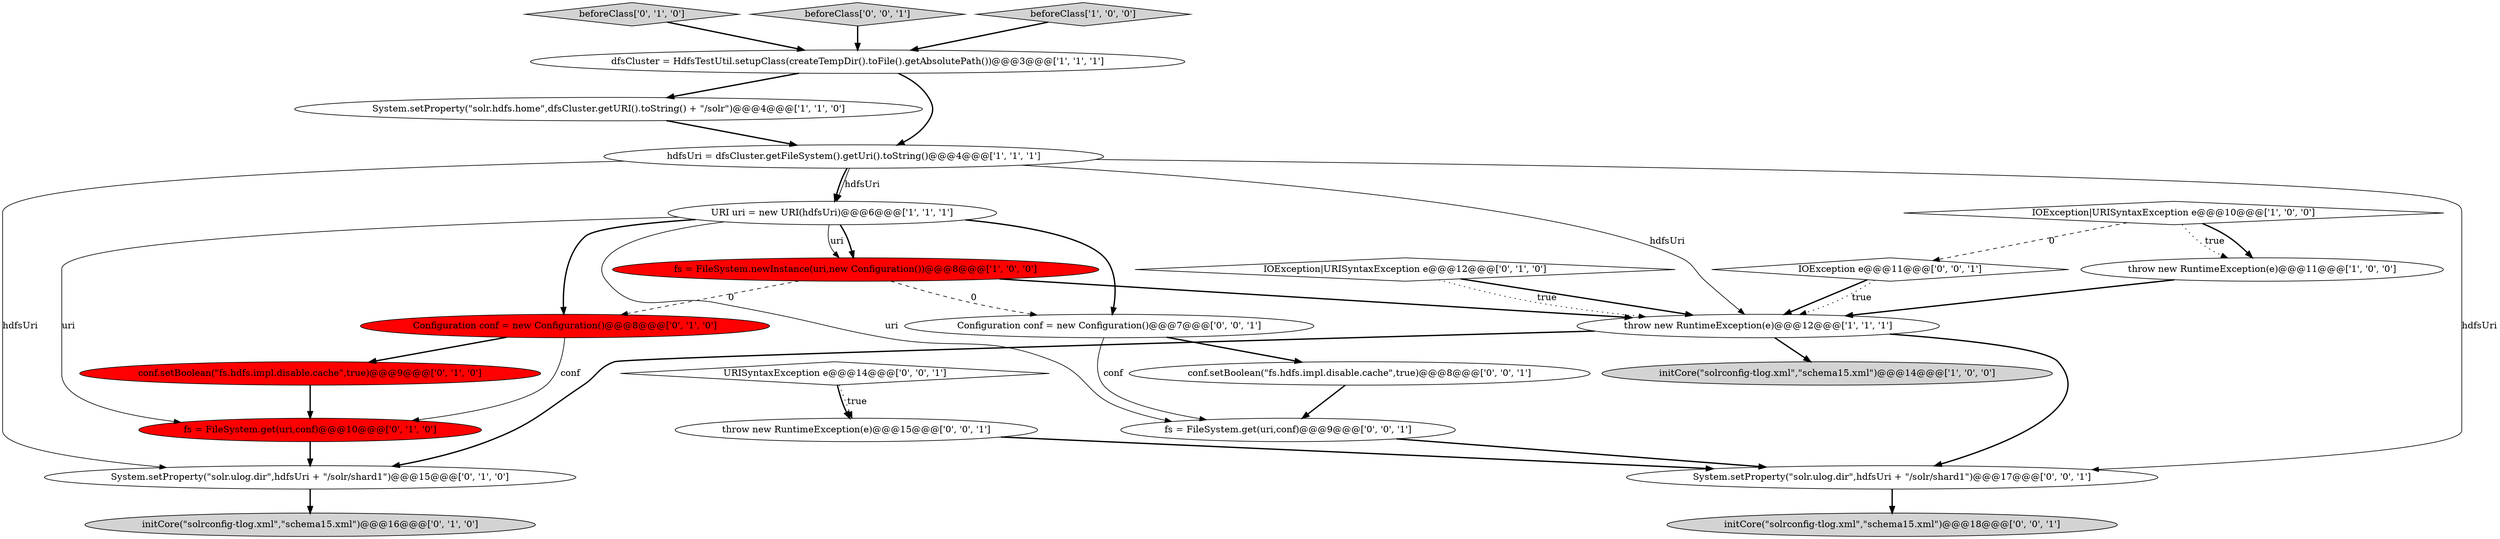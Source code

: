 digraph {
4 [style = filled, label = "initCore(\"solrconfig-tlog.xml\",\"schema15.xml\")@@@14@@@['1', '0', '0']", fillcolor = lightgray, shape = ellipse image = "AAA0AAABBB1BBB"];
7 [style = filled, label = "throw new RuntimeException(e)@@@12@@@['1', '1', '1']", fillcolor = white, shape = ellipse image = "AAA0AAABBB1BBB"];
16 [style = filled, label = "fs = FileSystem.get(uri,conf)@@@10@@@['0', '1', '0']", fillcolor = red, shape = ellipse image = "AAA1AAABBB2BBB"];
1 [style = filled, label = "System.setProperty(\"solr.hdfs.home\",dfsCluster.getURI().toString() + \"/solr\")@@@4@@@['1', '1', '0']", fillcolor = white, shape = ellipse image = "AAA0AAABBB1BBB"];
9 [style = filled, label = "IOException|URISyntaxException e@@@10@@@['1', '0', '0']", fillcolor = white, shape = diamond image = "AAA0AAABBB1BBB"];
22 [style = filled, label = "URISyntaxException e@@@14@@@['0', '0', '1']", fillcolor = white, shape = diamond image = "AAA0AAABBB3BBB"];
24 [style = filled, label = "fs = FileSystem.get(uri,conf)@@@9@@@['0', '0', '1']", fillcolor = white, shape = ellipse image = "AAA0AAABBB3BBB"];
5 [style = filled, label = "dfsCluster = HdfsTestUtil.setupClass(createTempDir().toFile().getAbsolutePath())@@@3@@@['1', '1', '1']", fillcolor = white, shape = ellipse image = "AAA0AAABBB1BBB"];
25 [style = filled, label = "throw new RuntimeException(e)@@@15@@@['0', '0', '1']", fillcolor = white, shape = ellipse image = "AAA0AAABBB3BBB"];
20 [style = filled, label = "Configuration conf = new Configuration()@@@7@@@['0', '0', '1']", fillcolor = white, shape = ellipse image = "AAA0AAABBB3BBB"];
6 [style = filled, label = "fs = FileSystem.newInstance(uri,new Configuration())@@@8@@@['1', '0', '0']", fillcolor = red, shape = ellipse image = "AAA1AAABBB1BBB"];
17 [style = filled, label = "IOException e@@@11@@@['0', '0', '1']", fillcolor = white, shape = diamond image = "AAA0AAABBB3BBB"];
15 [style = filled, label = "Configuration conf = new Configuration()@@@8@@@['0', '1', '0']", fillcolor = red, shape = ellipse image = "AAA1AAABBB2BBB"];
21 [style = filled, label = "initCore(\"solrconfig-tlog.xml\",\"schema15.xml\")@@@18@@@['0', '0', '1']", fillcolor = lightgray, shape = ellipse image = "AAA0AAABBB3BBB"];
14 [style = filled, label = "initCore(\"solrconfig-tlog.xml\",\"schema15.xml\")@@@16@@@['0', '1', '0']", fillcolor = lightgray, shape = ellipse image = "AAA0AAABBB2BBB"];
18 [style = filled, label = "System.setProperty(\"solr.ulog.dir\",hdfsUri + \"/solr/shard1\")@@@17@@@['0', '0', '1']", fillcolor = white, shape = ellipse image = "AAA0AAABBB3BBB"];
11 [style = filled, label = "beforeClass['0', '1', '0']", fillcolor = lightgray, shape = diamond image = "AAA0AAABBB2BBB"];
12 [style = filled, label = "IOException|URISyntaxException e@@@12@@@['0', '1', '0']", fillcolor = white, shape = diamond image = "AAA0AAABBB2BBB"];
2 [style = filled, label = "hdfsUri = dfsCluster.getFileSystem().getUri().toString()@@@4@@@['1', '1', '1']", fillcolor = white, shape = ellipse image = "AAA0AAABBB1BBB"];
13 [style = filled, label = "System.setProperty(\"solr.ulog.dir\",hdfsUri + \"/solr/shard1\")@@@15@@@['0', '1', '0']", fillcolor = white, shape = ellipse image = "AAA0AAABBB2BBB"];
19 [style = filled, label = "beforeClass['0', '0', '1']", fillcolor = lightgray, shape = diamond image = "AAA0AAABBB3BBB"];
8 [style = filled, label = "URI uri = new URI(hdfsUri)@@@6@@@['1', '1', '1']", fillcolor = white, shape = ellipse image = "AAA0AAABBB1BBB"];
23 [style = filled, label = "conf.setBoolean(\"fs.hdfs.impl.disable.cache\",true)@@@8@@@['0', '0', '1']", fillcolor = white, shape = ellipse image = "AAA0AAABBB3BBB"];
0 [style = filled, label = "beforeClass['1', '0', '0']", fillcolor = lightgray, shape = diamond image = "AAA0AAABBB1BBB"];
10 [style = filled, label = "conf.setBoolean(\"fs.hdfs.impl.disable.cache\",true)@@@9@@@['0', '1', '0']", fillcolor = red, shape = ellipse image = "AAA1AAABBB2BBB"];
3 [style = filled, label = "throw new RuntimeException(e)@@@11@@@['1', '0', '0']", fillcolor = white, shape = ellipse image = "AAA0AAABBB1BBB"];
7->13 [style = bold, label=""];
22->25 [style = bold, label=""];
15->10 [style = bold, label=""];
16->13 [style = bold, label=""];
8->15 [style = bold, label=""];
6->20 [style = dashed, label="0"];
22->25 [style = dotted, label="true"];
2->13 [style = solid, label="hdfsUri"];
25->18 [style = bold, label=""];
8->6 [style = bold, label=""];
7->4 [style = bold, label=""];
2->7 [style = solid, label="hdfsUri"];
24->18 [style = bold, label=""];
8->24 [style = solid, label="uri"];
12->7 [style = bold, label=""];
17->7 [style = bold, label=""];
19->5 [style = bold, label=""];
5->1 [style = bold, label=""];
11->5 [style = bold, label=""];
5->2 [style = bold, label=""];
23->24 [style = bold, label=""];
8->20 [style = bold, label=""];
20->23 [style = bold, label=""];
10->16 [style = bold, label=""];
3->7 [style = bold, label=""];
6->15 [style = dashed, label="0"];
8->16 [style = solid, label="uri"];
20->24 [style = solid, label="conf"];
2->18 [style = solid, label="hdfsUri"];
9->17 [style = dashed, label="0"];
7->18 [style = bold, label=""];
9->3 [style = bold, label=""];
17->7 [style = dotted, label="true"];
1->2 [style = bold, label=""];
8->6 [style = solid, label="uri"];
18->21 [style = bold, label=""];
15->16 [style = solid, label="conf"];
6->7 [style = bold, label=""];
2->8 [style = solid, label="hdfsUri"];
12->7 [style = dotted, label="true"];
13->14 [style = bold, label=""];
9->3 [style = dotted, label="true"];
2->8 [style = bold, label=""];
0->5 [style = bold, label=""];
}
